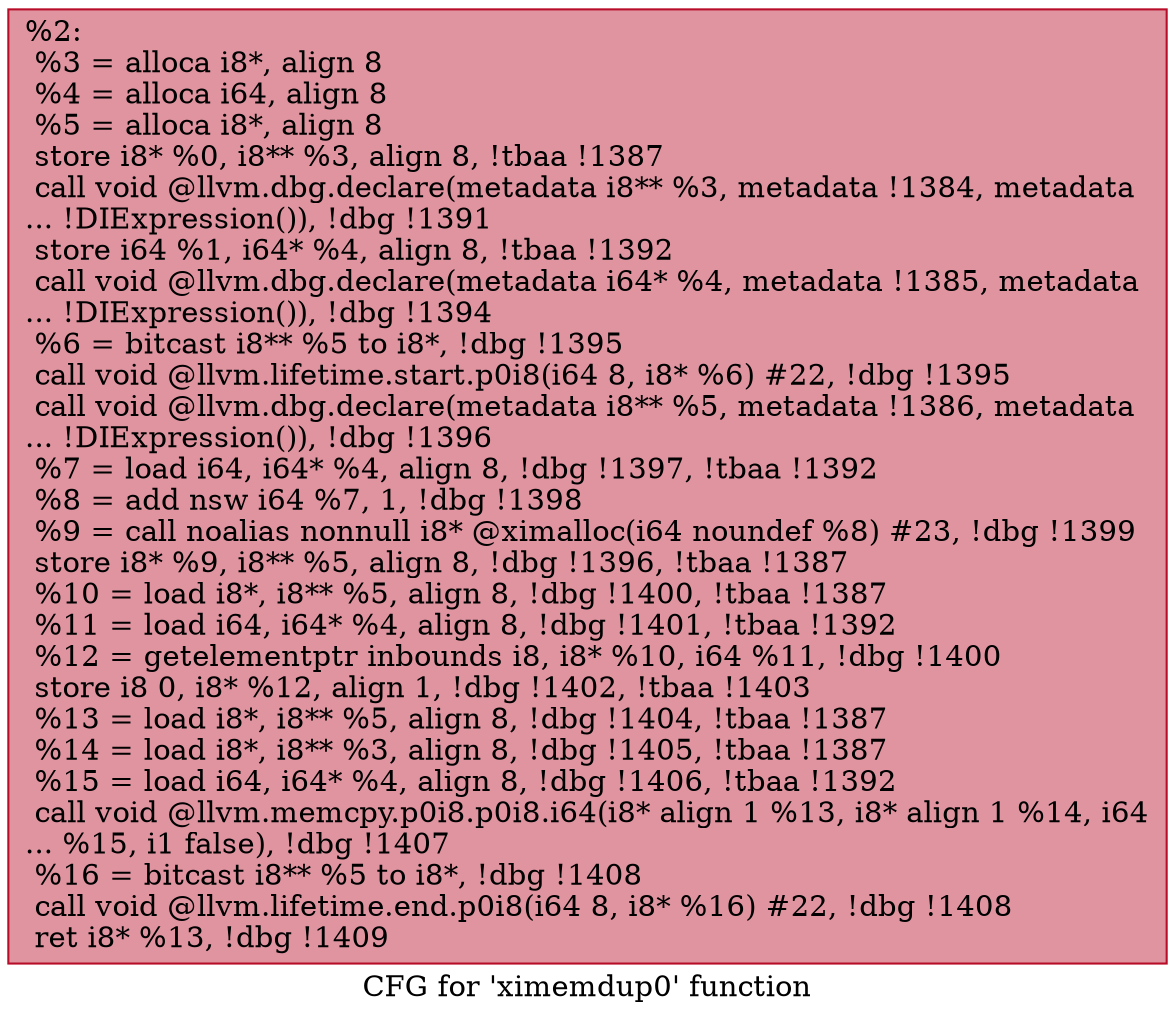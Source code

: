 digraph "CFG for 'ximemdup0' function" {
	label="CFG for 'ximemdup0' function";

	Node0x1752c00 [shape=record,color="#b70d28ff", style=filled, fillcolor="#b70d2870",label="{%2:\l  %3 = alloca i8*, align 8\l  %4 = alloca i64, align 8\l  %5 = alloca i8*, align 8\l  store i8* %0, i8** %3, align 8, !tbaa !1387\l  call void @llvm.dbg.declare(metadata i8** %3, metadata !1384, metadata\l... !DIExpression()), !dbg !1391\l  store i64 %1, i64* %4, align 8, !tbaa !1392\l  call void @llvm.dbg.declare(metadata i64* %4, metadata !1385, metadata\l... !DIExpression()), !dbg !1394\l  %6 = bitcast i8** %5 to i8*, !dbg !1395\l  call void @llvm.lifetime.start.p0i8(i64 8, i8* %6) #22, !dbg !1395\l  call void @llvm.dbg.declare(metadata i8** %5, metadata !1386, metadata\l... !DIExpression()), !dbg !1396\l  %7 = load i64, i64* %4, align 8, !dbg !1397, !tbaa !1392\l  %8 = add nsw i64 %7, 1, !dbg !1398\l  %9 = call noalias nonnull i8* @ximalloc(i64 noundef %8) #23, !dbg !1399\l  store i8* %9, i8** %5, align 8, !dbg !1396, !tbaa !1387\l  %10 = load i8*, i8** %5, align 8, !dbg !1400, !tbaa !1387\l  %11 = load i64, i64* %4, align 8, !dbg !1401, !tbaa !1392\l  %12 = getelementptr inbounds i8, i8* %10, i64 %11, !dbg !1400\l  store i8 0, i8* %12, align 1, !dbg !1402, !tbaa !1403\l  %13 = load i8*, i8** %5, align 8, !dbg !1404, !tbaa !1387\l  %14 = load i8*, i8** %3, align 8, !dbg !1405, !tbaa !1387\l  %15 = load i64, i64* %4, align 8, !dbg !1406, !tbaa !1392\l  call void @llvm.memcpy.p0i8.p0i8.i64(i8* align 1 %13, i8* align 1 %14, i64\l... %15, i1 false), !dbg !1407\l  %16 = bitcast i8** %5 to i8*, !dbg !1408\l  call void @llvm.lifetime.end.p0i8(i64 8, i8* %16) #22, !dbg !1408\l  ret i8* %13, !dbg !1409\l}"];
}
